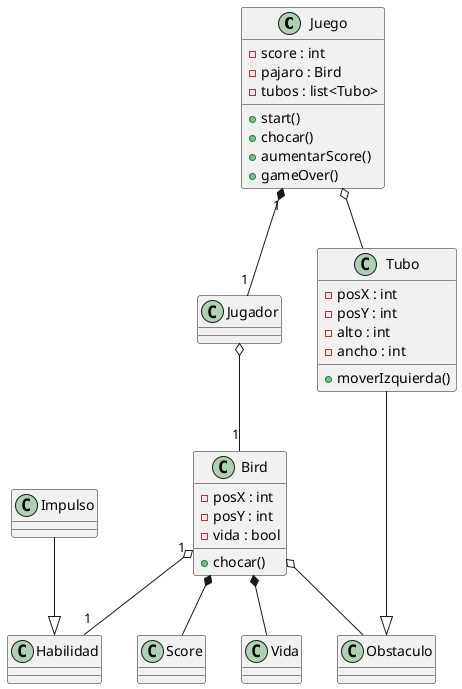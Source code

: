 @startuml FlappyBird 

class Juego{
    -score : int
    -pajaro : Bird
    -tubos : list<Tubo>
    +start()
    +chocar()
    +aumentarScore()
    +gameOver()
}
class Jugador 
class Bird{
    -posX : int
    -posY : int 
    -vida : bool
    +chocar()
}
class Habilidad 
class Impulso 
class Obstaculo 
class Score 
class Vida
class Tubo{
    -posX : int 
    -posY : int 
    -alto : int 
    -ancho : int 
    +moverIzquierda()
}

Juego "1" *--  "1" Jugador 
Jugador o-- "1" Bird
Bird "1" o-- "1" Habilidad
Bird *-- Score 
Bird *-- Vida 
Impulso --|> Habilidad
Bird o-- Obstaculo
Tubo --|> Obstaculo
Juego o-- Tubo





@enduml 
